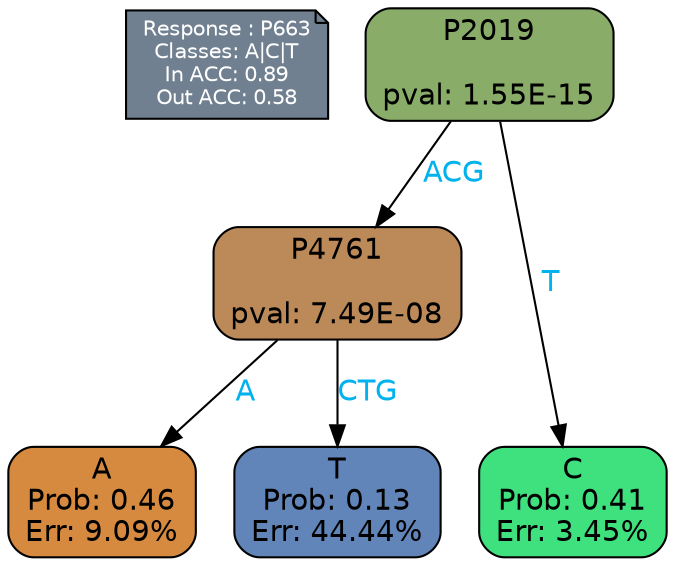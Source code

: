 digraph Tree {
node [shape=box, style="filled, rounded", color="black", fontname=helvetica] ;
graph [ranksep=equally, splines=polylines, bgcolor=transparent, dpi=600] ;
edge [fontname=helvetica] ;
LEGEND [label="Response : P663
Classes: A|C|T
In ACC: 0.89
Out ACC: 0.58
",shape=note,align=left,style=filled,fillcolor="slategray",fontcolor="white",fontsize=10];1 [label="P2019

pval: 1.55E-15", fillcolor="#89ad68"] ;
2 [label="P4761

pval: 7.49E-08", fillcolor="#bc8959"] ;
3 [label="A
Prob: 0.46
Err: 9.09%", fillcolor="#d58a3f"] ;
4 [label="T
Prob: 0.13
Err: 44.44%", fillcolor="#6185b8"] ;
5 [label="C
Prob: 0.41
Err: 3.45%", fillcolor="#3ee17e"] ;
1 -> 2 [label="ACG",fontcolor=deepskyblue2] ;
1 -> 5 [label="T",fontcolor=deepskyblue2] ;
2 -> 3 [label="A",fontcolor=deepskyblue2] ;
2 -> 4 [label="CTG",fontcolor=deepskyblue2] ;
{rank = same; 3;4;5;}{rank = same; LEGEND;1;}}